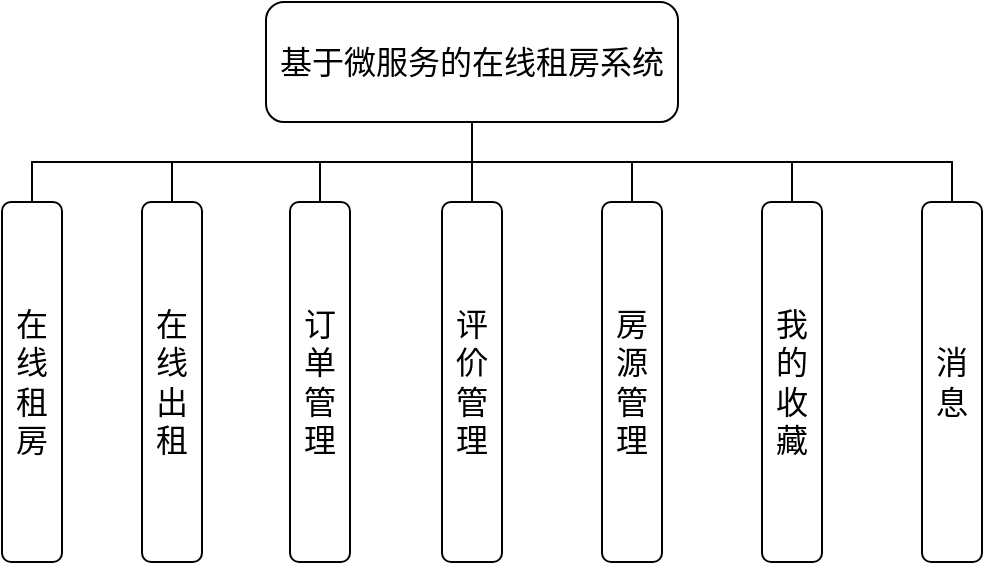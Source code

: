 <mxfile version="21.2.7" type="github">
  <diagram name="第 1 页" id="cun9CNynHipjSzs34nuo">
    <mxGraphModel dx="910" dy="512" grid="1" gridSize="10" guides="1" tooltips="1" connect="1" arrows="1" fold="1" page="1" pageScale="1" pageWidth="827" pageHeight="1169" math="0" shadow="0">
      <root>
        <mxCell id="0" />
        <mxCell id="1" parent="0" />
        <mxCell id="LpXPXxxJOmQsM5H7QRKT-1" value="基于微服务的在线租房系统" style="rounded=1;whiteSpace=wrap;html=1;fontSize=16;" vertex="1" parent="1">
          <mxGeometry x="402" y="40" width="206" height="60" as="geometry" />
        </mxCell>
        <mxCell id="LpXPXxxJOmQsM5H7QRKT-12" style="edgeStyle=orthogonalEdgeStyle;rounded=0;orthogonalLoop=1;jettySize=auto;html=1;exitX=0.5;exitY=0;exitDx=0;exitDy=0;entryX=0.5;entryY=1;entryDx=0;entryDy=0;endArrow=none;endFill=0;" edge="1" parent="1" source="LpXPXxxJOmQsM5H7QRKT-2" target="LpXPXxxJOmQsM5H7QRKT-1">
          <mxGeometry relative="1" as="geometry" />
        </mxCell>
        <mxCell id="LpXPXxxJOmQsM5H7QRKT-2" value="在线租房" style="rounded=1;whiteSpace=wrap;html=1;verticalAlign=middle;horizontal=1;fontStyle=0;labelPosition=center;verticalLabelPosition=middle;align=center;fontSize=16;" vertex="1" parent="1">
          <mxGeometry x="270" y="140" width="30" height="180" as="geometry" />
        </mxCell>
        <mxCell id="LpXPXxxJOmQsM5H7QRKT-16" style="edgeStyle=orthogonalEdgeStyle;rounded=0;orthogonalLoop=1;jettySize=auto;html=1;exitX=0.5;exitY=0;exitDx=0;exitDy=0;entryX=0.5;entryY=1;entryDx=0;entryDy=0;endArrow=none;endFill=0;" edge="1" parent="1" source="LpXPXxxJOmQsM5H7QRKT-4" target="LpXPXxxJOmQsM5H7QRKT-1">
          <mxGeometry relative="1" as="geometry" />
        </mxCell>
        <mxCell id="LpXPXxxJOmQsM5H7QRKT-4" value="在线出租" style="rounded=1;whiteSpace=wrap;html=1;verticalAlign=middle;horizontal=1;fontStyle=0;labelPosition=center;verticalLabelPosition=middle;align=center;fontSize=16;" vertex="1" parent="1">
          <mxGeometry x="340" y="140" width="30" height="180" as="geometry" />
        </mxCell>
        <mxCell id="LpXPXxxJOmQsM5H7QRKT-17" style="edgeStyle=orthogonalEdgeStyle;rounded=0;orthogonalLoop=1;jettySize=auto;html=1;exitX=0.5;exitY=0;exitDx=0;exitDy=0;entryX=0.5;entryY=1;entryDx=0;entryDy=0;endArrow=none;endFill=0;" edge="1" parent="1" source="LpXPXxxJOmQsM5H7QRKT-5" target="LpXPXxxJOmQsM5H7QRKT-1">
          <mxGeometry relative="1" as="geometry" />
        </mxCell>
        <mxCell id="LpXPXxxJOmQsM5H7QRKT-5" value="订单管理" style="rounded=1;whiteSpace=wrap;html=1;verticalAlign=middle;horizontal=1;fontStyle=0;labelPosition=center;verticalLabelPosition=middle;align=center;fontSize=16;" vertex="1" parent="1">
          <mxGeometry x="414" y="140" width="30" height="180" as="geometry" />
        </mxCell>
        <mxCell id="LpXPXxxJOmQsM5H7QRKT-18" style="edgeStyle=orthogonalEdgeStyle;rounded=0;orthogonalLoop=1;jettySize=auto;html=1;exitX=0.5;exitY=0;exitDx=0;exitDy=0;entryX=0.5;entryY=1;entryDx=0;entryDy=0;endArrow=none;endFill=0;" edge="1" parent="1" source="LpXPXxxJOmQsM5H7QRKT-6" target="LpXPXxxJOmQsM5H7QRKT-1">
          <mxGeometry relative="1" as="geometry" />
        </mxCell>
        <mxCell id="LpXPXxxJOmQsM5H7QRKT-6" value="评价管理" style="rounded=1;whiteSpace=wrap;html=1;verticalAlign=middle;horizontal=1;fontStyle=0;labelPosition=center;verticalLabelPosition=middle;align=center;fontSize=16;" vertex="1" parent="1">
          <mxGeometry x="490" y="140" width="30" height="180" as="geometry" />
        </mxCell>
        <mxCell id="LpXPXxxJOmQsM5H7QRKT-19" style="edgeStyle=orthogonalEdgeStyle;rounded=0;orthogonalLoop=1;jettySize=auto;html=1;exitX=0.5;exitY=0;exitDx=0;exitDy=0;entryX=0.5;entryY=1;entryDx=0;entryDy=0;endArrow=none;endFill=0;" edge="1" parent="1" source="LpXPXxxJOmQsM5H7QRKT-10" target="LpXPXxxJOmQsM5H7QRKT-1">
          <mxGeometry relative="1" as="geometry" />
        </mxCell>
        <mxCell id="LpXPXxxJOmQsM5H7QRKT-10" value="房源管理" style="rounded=1;whiteSpace=wrap;html=1;verticalAlign=middle;horizontal=1;fontStyle=0;labelPosition=center;verticalLabelPosition=middle;align=center;fontSize=16;" vertex="1" parent="1">
          <mxGeometry x="570" y="140" width="30" height="180" as="geometry" />
        </mxCell>
        <mxCell id="LpXPXxxJOmQsM5H7QRKT-20" style="edgeStyle=orthogonalEdgeStyle;rounded=0;orthogonalLoop=1;jettySize=auto;html=1;exitX=0.5;exitY=0;exitDx=0;exitDy=0;entryX=0.5;entryY=1;entryDx=0;entryDy=0;endArrow=none;endFill=0;" edge="1" parent="1" source="LpXPXxxJOmQsM5H7QRKT-11" target="LpXPXxxJOmQsM5H7QRKT-1">
          <mxGeometry relative="1" as="geometry" />
        </mxCell>
        <mxCell id="LpXPXxxJOmQsM5H7QRKT-11" value="我的收藏" style="rounded=1;whiteSpace=wrap;html=1;verticalAlign=middle;horizontal=1;fontStyle=0;labelPosition=center;verticalLabelPosition=middle;align=center;fontSize=16;" vertex="1" parent="1">
          <mxGeometry x="650" y="140" width="30" height="180" as="geometry" />
        </mxCell>
        <mxCell id="LpXPXxxJOmQsM5H7QRKT-22" style="edgeStyle=orthogonalEdgeStyle;rounded=0;orthogonalLoop=1;jettySize=auto;html=1;exitX=0.5;exitY=0;exitDx=0;exitDy=0;entryX=0.5;entryY=1;entryDx=0;entryDy=0;endArrow=none;endFill=0;" edge="1" parent="1" source="LpXPXxxJOmQsM5H7QRKT-21" target="LpXPXxxJOmQsM5H7QRKT-1">
          <mxGeometry relative="1" as="geometry" />
        </mxCell>
        <mxCell id="LpXPXxxJOmQsM5H7QRKT-21" value="消息" style="rounded=1;whiteSpace=wrap;html=1;verticalAlign=middle;horizontal=1;fontStyle=0;labelPosition=center;verticalLabelPosition=middle;align=center;fontSize=16;" vertex="1" parent="1">
          <mxGeometry x="730" y="140" width="30" height="180" as="geometry" />
        </mxCell>
      </root>
    </mxGraphModel>
  </diagram>
</mxfile>
